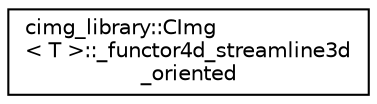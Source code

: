 digraph G
{
  edge [fontname="Helvetica",fontsize="10",labelfontname="Helvetica",labelfontsize="10"];
  node [fontname="Helvetica",fontsize="10",shape=record];
  rankdir="LR";
  Node1 [label="cimg_library::CImg\l\< T \>::_functor4d_streamline3d\l_oriented",height=0.2,width=0.4,color="black", fillcolor="white", style="filled",URL="$structcimg__library_1_1_c_img_1_1__functor4d__streamline3d__oriented.html"];
}
